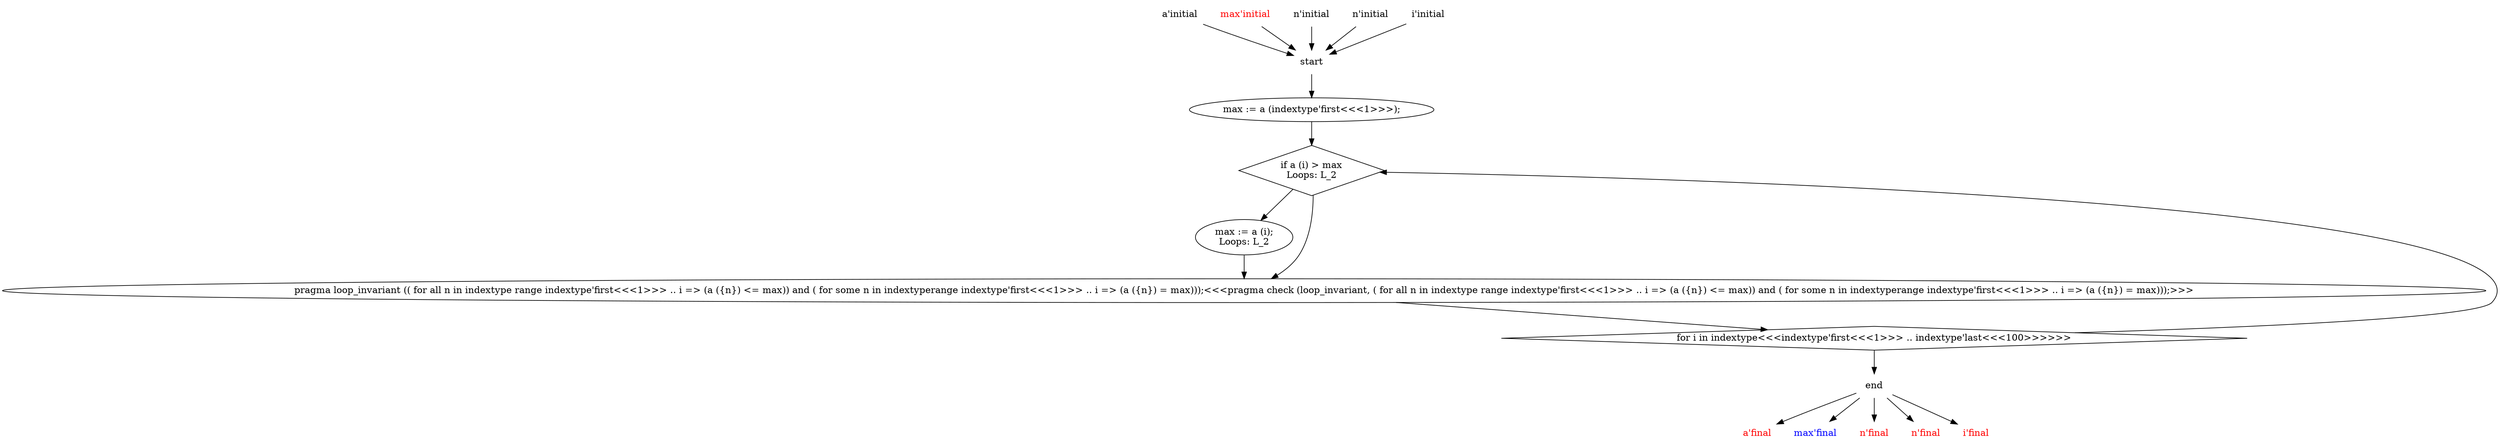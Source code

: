 // maxelement_p1b1_cfg
digraph G {
   graph [splines=True];
    1 [label="start",shape="plaintext"];
    2 [label="end",shape="plaintext"];
    3 [label="a'initial",shape="plaintext"];
    4 [label="a'final",shape="plaintext",fontcolor="red"];
    5 [label="max'initial",shape="plaintext",fontcolor="red"];
    6 [label="max'final",shape="plaintext",fontcolor="blue"];
    7 [label="n'initial",shape="plaintext"];
    8 [label="n'final",shape="plaintext",fontcolor="red"];
    9 [label="n'initial",shape="plaintext"];
    10 [label="n'final",shape="plaintext",fontcolor="red"];
    13 [label="max := a (indextype'first<<<1>>>);"];
    14 [label="if a (i) > max\nLoops:&nbsp;L_2",shape="diamond"];
    15 [label="max := a (i);\nLoops:&nbsp;L_2"];
    16 [label="pragma loop_invariant (( for all n in indextype range indextype'first<<<1>>> .. i => (a ({n}) <= max)) and ( for some n in indextyperange indextype'first<<<1>>> .. i => (a ({n}) = max)));<<<pragma check (loop_invariant, ( for all n in indextype range indextype'first<<<1>>> .. i => (a ({n}) <= max)) and ( for some n in indextyperange indextype'first<<<1>>> .. i => (a ({n}) = max)));>>>"];
    17 [label="i'initial",shape="plaintext"];
    18 [label="i'final",shape="plaintext",fontcolor="red"];
    19 [label="for i in indextype<<<indextype'first<<<1>>> .. indextype'last<<<100>>>>>>",shape="diamond"];

    1 ->  13 [arrowType="normal"];
    2 ->  4 [arrowType="normal"];
    2 ->  6 [arrowType="normal"];
    2 ->  8 [arrowType="normal"];
    2 ->  10 [arrowType="normal"];
    2 ->  18 [arrowType="normal"];
    3 ->  1 [arrowType="normal"];
    5 ->  1 [arrowType="normal"];
    7 ->  1 [arrowType="normal"];
    9 ->  1 [arrowType="normal"];
    13 ->  14 [arrowType="normal"];
    14 ->  15 [arrowType="normal"];
    14 ->  16 [arrowType="normal"];
    15 ->  16 [arrowType="normal"];
    16 ->  19 [arrowType="normal"];
    17 ->  1 [arrowType="normal"];
    19 ->  2 [arrowType="normal"];
    19 ->  14 [arrowType="normal"];
}

